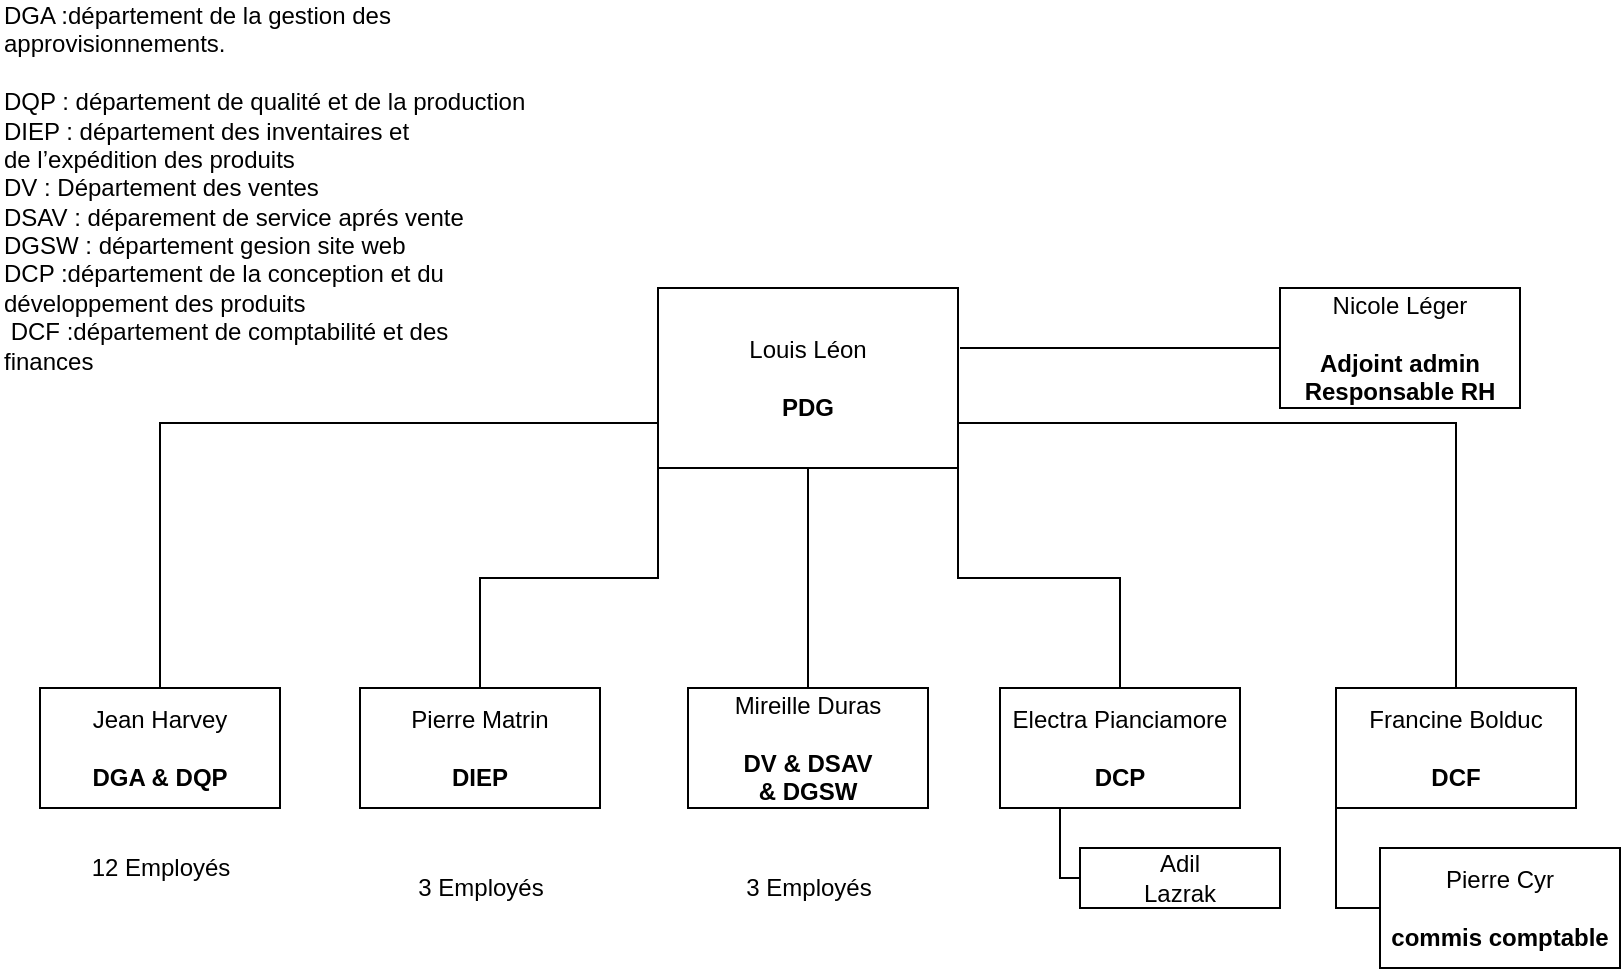 <mxfile version="13.7.6" type="github">
  <diagram id="Y1HJfDtqXogWoJ-ASMay" name="Page-1">
    <mxGraphModel dx="868" dy="1631" grid="1" gridSize="10" guides="1" tooltips="1" connect="1" arrows="1" fold="1" page="1" pageScale="1" pageWidth="827" pageHeight="1169" math="0" shadow="0">
      <root>
        <mxCell id="0" />
        <mxCell id="1" parent="0" />
        <mxCell id="b1qDz17YXrLya9IvxTbb-25" style="edgeStyle=orthogonalEdgeStyle;rounded=0;orthogonalLoop=1;jettySize=auto;html=1;exitX=0.5;exitY=1;exitDx=0;exitDy=0;endArrow=none;endFill=0;" edge="1" parent="1" source="b1qDz17YXrLya9IvxTbb-1" target="b1qDz17YXrLya9IvxTbb-7">
          <mxGeometry relative="1" as="geometry" />
        </mxCell>
        <mxCell id="b1qDz17YXrLya9IvxTbb-26" style="edgeStyle=orthogonalEdgeStyle;rounded=0;orthogonalLoop=1;jettySize=auto;html=1;exitX=0;exitY=0.75;exitDx=0;exitDy=0;entryX=0.5;entryY=0;entryDx=0;entryDy=0;endArrow=none;endFill=0;" edge="1" parent="1" source="b1qDz17YXrLya9IvxTbb-1" target="b1qDz17YXrLya9IvxTbb-4">
          <mxGeometry relative="1" as="geometry" />
        </mxCell>
        <mxCell id="b1qDz17YXrLya9IvxTbb-27" style="edgeStyle=orthogonalEdgeStyle;rounded=0;orthogonalLoop=1;jettySize=auto;html=1;exitX=0;exitY=1;exitDx=0;exitDy=0;entryX=0.5;entryY=0;entryDx=0;entryDy=0;endArrow=none;endFill=0;" edge="1" parent="1" source="b1qDz17YXrLya9IvxTbb-1" target="b1qDz17YXrLya9IvxTbb-3">
          <mxGeometry relative="1" as="geometry" />
        </mxCell>
        <mxCell id="b1qDz17YXrLya9IvxTbb-28" style="edgeStyle=orthogonalEdgeStyle;rounded=0;orthogonalLoop=1;jettySize=auto;html=1;exitX=1;exitY=1;exitDx=0;exitDy=0;entryX=0.5;entryY=0;entryDx=0;entryDy=0;endArrow=none;endFill=0;" edge="1" parent="1" source="b1qDz17YXrLya9IvxTbb-1" target="b1qDz17YXrLya9IvxTbb-8">
          <mxGeometry relative="1" as="geometry" />
        </mxCell>
        <mxCell id="b1qDz17YXrLya9IvxTbb-32" style="edgeStyle=orthogonalEdgeStyle;rounded=0;orthogonalLoop=1;jettySize=auto;html=1;exitX=1;exitY=0.75;exitDx=0;exitDy=0;endArrow=none;endFill=0;" edge="1" parent="1" source="b1qDz17YXrLya9IvxTbb-1" target="b1qDz17YXrLya9IvxTbb-18">
          <mxGeometry relative="1" as="geometry" />
        </mxCell>
        <mxCell id="b1qDz17YXrLya9IvxTbb-1" value="Louis Léon&lt;br&gt;&lt;br&gt;&lt;b&gt;PDG&lt;/b&gt;" style="rounded=0;whiteSpace=wrap;html=1;" vertex="1" parent="1">
          <mxGeometry x="339" y="90" width="150" height="90" as="geometry" />
        </mxCell>
        <mxCell id="b1qDz17YXrLya9IvxTbb-31" style="edgeStyle=orthogonalEdgeStyle;rounded=0;orthogonalLoop=1;jettySize=auto;html=1;endArrow=none;endFill=0;" edge="1" parent="1" source="b1qDz17YXrLya9IvxTbb-2">
          <mxGeometry relative="1" as="geometry">
            <mxPoint x="490" y="120" as="targetPoint" />
          </mxGeometry>
        </mxCell>
        <mxCell id="b1qDz17YXrLya9IvxTbb-2" value="Nicole Léger&lt;br&gt;&lt;br&gt;&lt;b&gt;Adjoint admin&lt;br&gt;Responsable RH&lt;/b&gt;" style="rounded=0;whiteSpace=wrap;html=1;" vertex="1" parent="1">
          <mxGeometry x="650" y="90" width="120" height="60" as="geometry" />
        </mxCell>
        <mxCell id="b1qDz17YXrLya9IvxTbb-11" value="DGA :département de la gestion des approvisionnements.&lt;br&gt;&lt;br&gt;DQP : département de qualité et de la production&lt;br&gt;DIEP : département des inventaires et&lt;br&gt;de l’expédition des produits&lt;br&gt;DV : Département des ventes&lt;br&gt;DSAV : déparement de service aprés vente&lt;br&gt;DGSW : département gesion site web&lt;br&gt;DCP :département de la conception et du développement des produits&amp;nbsp;&lt;br&gt;&amp;nbsp;DCF :département de comptabilité et des finances" style="text;html=1;strokeColor=none;fillColor=none;align=left;verticalAlign=middle;whiteSpace=wrap;rounded=0;" vertex="1" parent="1">
          <mxGeometry x="10" y="-50" width="270" height="180" as="geometry" />
        </mxCell>
        <mxCell id="b1qDz17YXrLya9IvxTbb-15" value="" style="group" vertex="1" connectable="0" parent="1">
          <mxGeometry x="30" y="290" width="120" height="100" as="geometry" />
        </mxCell>
        <mxCell id="b1qDz17YXrLya9IvxTbb-4" value="Jean Harvey&lt;br&gt;&lt;b&gt;&lt;br&gt;DGA &amp;amp; DQP&lt;/b&gt;" style="rounded=0;whiteSpace=wrap;html=1;" vertex="1" parent="b1qDz17YXrLya9IvxTbb-15">
          <mxGeometry width="120" height="60" as="geometry" />
        </mxCell>
        <mxCell id="b1qDz17YXrLya9IvxTbb-12" value="12 Employés" style="text;html=1;align=center;verticalAlign=middle;resizable=0;points=[];autosize=1;" vertex="1" parent="b1qDz17YXrLya9IvxTbb-15">
          <mxGeometry x="20" y="80" width="80" height="20" as="geometry" />
        </mxCell>
        <mxCell id="b1qDz17YXrLya9IvxTbb-16" value="" style="group" vertex="1" connectable="0" parent="1">
          <mxGeometry x="190" y="290" width="120" height="110" as="geometry" />
        </mxCell>
        <mxCell id="b1qDz17YXrLya9IvxTbb-3" value="Pierre Matrin&lt;br&gt;&lt;b&gt;&lt;br&gt;DIEP&lt;/b&gt;" style="rounded=0;whiteSpace=wrap;html=1;" vertex="1" parent="b1qDz17YXrLya9IvxTbb-16">
          <mxGeometry width="120" height="60" as="geometry" />
        </mxCell>
        <mxCell id="b1qDz17YXrLya9IvxTbb-13" value="3 Employés" style="text;html=1;align=center;verticalAlign=middle;resizable=0;points=[];autosize=1;" vertex="1" parent="b1qDz17YXrLya9IvxTbb-16">
          <mxGeometry x="20" y="90" width="80" height="20" as="geometry" />
        </mxCell>
        <mxCell id="b1qDz17YXrLya9IvxTbb-17" value="" style="group" vertex="1" connectable="0" parent="1">
          <mxGeometry x="354" y="290" width="120" height="110" as="geometry" />
        </mxCell>
        <mxCell id="b1qDz17YXrLya9IvxTbb-7" value="Mireille Duras&lt;br&gt;&lt;b&gt;&lt;br&gt;DV &amp;amp; DSAV &lt;br&gt;&amp;amp; DGSW&lt;/b&gt;" style="rounded=0;whiteSpace=wrap;html=1;" vertex="1" parent="b1qDz17YXrLya9IvxTbb-17">
          <mxGeometry width="120" height="60" as="geometry" />
        </mxCell>
        <mxCell id="b1qDz17YXrLya9IvxTbb-14" value="3 Employés" style="text;html=1;align=center;verticalAlign=middle;resizable=0;points=[];autosize=1;" vertex="1" parent="b1qDz17YXrLya9IvxTbb-17">
          <mxGeometry x="20" y="90" width="80" height="20" as="geometry" />
        </mxCell>
        <mxCell id="b1qDz17YXrLya9IvxTbb-20" value="" style="group" vertex="1" connectable="0" parent="1">
          <mxGeometry x="510" y="290" width="140" height="110" as="geometry" />
        </mxCell>
        <mxCell id="b1qDz17YXrLya9IvxTbb-5" value="Adil &lt;br&gt;Lazrak&lt;br&gt;" style="rounded=0;whiteSpace=wrap;html=1;" vertex="1" parent="b1qDz17YXrLya9IvxTbb-20">
          <mxGeometry x="40" y="80" width="100" height="30" as="geometry" />
        </mxCell>
        <mxCell id="b1qDz17YXrLya9IvxTbb-8" value="Electra Pianciamore&lt;br&gt;&lt;br&gt;&lt;b&gt;DCP&lt;/b&gt;" style="rounded=0;whiteSpace=wrap;html=1;" vertex="1" parent="b1qDz17YXrLya9IvxTbb-20">
          <mxGeometry width="120" height="60" as="geometry" />
        </mxCell>
        <mxCell id="b1qDz17YXrLya9IvxTbb-34" style="edgeStyle=orthogonalEdgeStyle;rounded=0;orthogonalLoop=1;jettySize=auto;html=1;exitX=0.25;exitY=1;exitDx=0;exitDy=0;endArrow=none;endFill=0;entryX=0;entryY=0.5;entryDx=0;entryDy=0;" edge="1" parent="b1qDz17YXrLya9IvxTbb-20" source="b1qDz17YXrLya9IvxTbb-8" target="b1qDz17YXrLya9IvxTbb-5">
          <mxGeometry relative="1" as="geometry">
            <mxPoint x="30" y="100" as="targetPoint" />
            <Array as="points">
              <mxPoint x="30" y="95" />
            </Array>
          </mxGeometry>
        </mxCell>
        <mxCell id="b1qDz17YXrLya9IvxTbb-21" value="" style="group" vertex="1" connectable="0" parent="1">
          <mxGeometry x="678" y="290" width="142" height="140" as="geometry" />
        </mxCell>
        <mxCell id="b1qDz17YXrLya9IvxTbb-18" value="Francine Bolduc&lt;br&gt;&lt;br&gt;&lt;b&gt;DCF&lt;/b&gt;" style="rounded=0;whiteSpace=wrap;html=1;" vertex="1" parent="b1qDz17YXrLya9IvxTbb-21">
          <mxGeometry width="120" height="60" as="geometry" />
        </mxCell>
        <mxCell id="b1qDz17YXrLya9IvxTbb-19" value="Pierre Cyr&lt;br&gt;&lt;br&gt;&lt;b&gt;commis comptable&lt;/b&gt;" style="rounded=0;whiteSpace=wrap;html=1;" vertex="1" parent="b1qDz17YXrLya9IvxTbb-21">
          <mxGeometry x="22" y="80" width="120" height="60" as="geometry" />
        </mxCell>
        <mxCell id="b1qDz17YXrLya9IvxTbb-36" style="edgeStyle=orthogonalEdgeStyle;rounded=0;orthogonalLoop=1;jettySize=auto;html=1;exitX=0;exitY=1;exitDx=0;exitDy=0;endArrow=none;endFill=0;entryX=0;entryY=0.5;entryDx=0;entryDy=0;" edge="1" parent="b1qDz17YXrLya9IvxTbb-21" source="b1qDz17YXrLya9IvxTbb-18" target="b1qDz17YXrLya9IvxTbb-19">
          <mxGeometry relative="1" as="geometry">
            <mxPoint y="110" as="targetPoint" />
          </mxGeometry>
        </mxCell>
      </root>
    </mxGraphModel>
  </diagram>
</mxfile>
